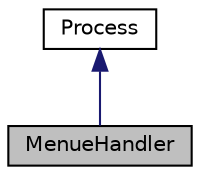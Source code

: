 digraph "MenueHandler"
{
 // LATEX_PDF_SIZE
  edge [fontname="Helvetica",fontsize="10",labelfontname="Helvetica",labelfontsize="10"];
  node [fontname="Helvetica",fontsize="10",shape=record];
  Node1 [label="MenueHandler",height=0.2,width=0.4,color="black", fillcolor="grey75", style="filled", fontcolor="black",tooltip="Controls the currently running menue and can change between up to 3 menus."];
  Node2 -> Node1 [dir="back",color="midnightblue",fontsize="10",style="solid",fontname="Helvetica"];
  Node2 [label="Process",height=0.2,width=0.4,color="black", fillcolor="white", style="filled",URL="$classProcess.html",tooltip="Application unit that can be run by the RetrisOS."];
}
